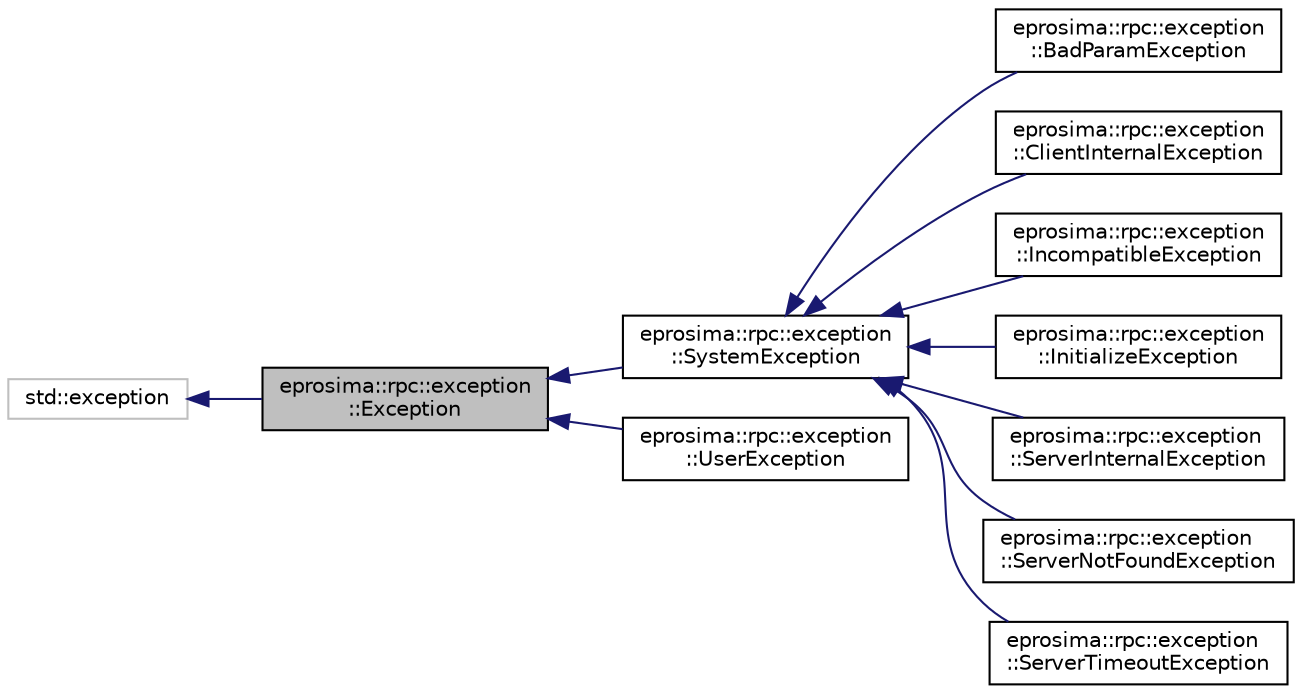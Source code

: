 digraph "eprosima::rpc::exception::Exception"
{
  edge [fontname="Helvetica",fontsize="10",labelfontname="Helvetica",labelfontsize="10"];
  node [fontname="Helvetica",fontsize="10",shape=record];
  rankdir="LR";
  Node1 [label="eprosima::rpc::exception\l::Exception",height=0.2,width=0.4,color="black", fillcolor="grey75", style="filled" fontcolor="black"];
  Node2 -> Node1 [dir="back",color="midnightblue",fontsize="10",style="solid",fontname="Helvetica"];
  Node2 [label="std::exception",height=0.2,width=0.4,color="grey75", fillcolor="white", style="filled"];
  Node1 -> Node3 [dir="back",color="midnightblue",fontsize="10",style="solid",fontname="Helvetica"];
  Node3 [label="eprosima::rpc::exception\l::SystemException",height=0.2,width=0.4,color="black", fillcolor="white", style="filled",URL="$classeprosima_1_1rpc_1_1exception_1_1_system_exception.html",tooltip="This abstract class is used to create internal FASTRPC exceptions. "];
  Node3 -> Node4 [dir="back",color="midnightblue",fontsize="10",style="solid",fontname="Helvetica"];
  Node4 [label="eprosima::rpc::exception\l::BadParamException",height=0.2,width=0.4,color="black", fillcolor="white", style="filled",URL="$classeprosima_1_1rpc_1_1exception_1_1_bad_param_exception.html",tooltip="This class is thrown as an exception when there is some bad paremeter in a object. "];
  Node3 -> Node5 [dir="back",color="midnightblue",fontsize="10",style="solid",fontname="Helvetica"];
  Node5 [label="eprosima::rpc::exception\l::ClientInternalException",height=0.2,width=0.4,color="black", fillcolor="white", style="filled",URL="$classeprosima_1_1rpc_1_1exception_1_1_client_internal_exception.html",tooltip="This class is thrown as an exception when there is an error in the proxy side. "];
  Node3 -> Node6 [dir="back",color="midnightblue",fontsize="10",style="solid",fontname="Helvetica"];
  Node6 [label="eprosima::rpc::exception\l::IncompatibleException",height=0.2,width=0.4,color="black", fillcolor="white", style="filled",URL="$classeprosima_1_1rpc_1_1exception_1_1_incompatible_exception.html",tooltip="This class is thrown as an exception when a selected protocol and transport are incompatible. "];
  Node3 -> Node7 [dir="back",color="midnightblue",fontsize="10",style="solid",fontname="Helvetica"];
  Node7 [label="eprosima::rpc::exception\l::InitializeException",height=0.2,width=0.4,color="black", fillcolor="white", style="filled",URL="$classeprosima_1_1rpc_1_1exception_1_1_initialize_exception.html",tooltip="This class is thrown as an exception when there is an error initializating an object. "];
  Node3 -> Node8 [dir="back",color="midnightblue",fontsize="10",style="solid",fontname="Helvetica"];
  Node8 [label="eprosima::rpc::exception\l::ServerInternalException",height=0.2,width=0.4,color="black", fillcolor="white", style="filled",URL="$classeprosima_1_1rpc_1_1exception_1_1_server_internal_exception.html",tooltip="This class is thrown as an exception when there is an error in the server side. "];
  Node3 -> Node9 [dir="back",color="midnightblue",fontsize="10",style="solid",fontname="Helvetica"];
  Node9 [label="eprosima::rpc::exception\l::ServerNotFoundException",height=0.2,width=0.4,color="black", fillcolor="white", style="filled",URL="$classeprosima_1_1rpc_1_1exception_1_1_server_not_found_exception.html",tooltip="This class is thrown as an exception when the server is not found. "];
  Node3 -> Node10 [dir="back",color="midnightblue",fontsize="10",style="solid",fontname="Helvetica"];
  Node10 [label="eprosima::rpc::exception\l::ServerTimeoutException",height=0.2,width=0.4,color="black", fillcolor="white", style="filled",URL="$classeprosima_1_1rpc_1_1exception_1_1_server_timeout_exception.html",tooltip="This class is thrown as an exception when the remote procedure call exceeds the maximum time..."];
  Node1 -> Node11 [dir="back",color="midnightblue",fontsize="10",style="solid",fontname="Helvetica"];
  Node11 [label="eprosima::rpc::exception\l::UserException",height=0.2,width=0.4,color="black", fillcolor="white", style="filled",URL="$classeprosima_1_1rpc_1_1exception_1_1_user_exception.html",tooltip="This abstract class is used to create user exceptions. "];
}
